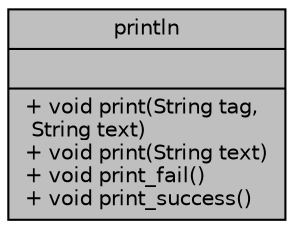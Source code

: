 digraph "println"
{
 // LATEX_PDF_SIZE
  edge [fontname="Helvetica",fontsize="10",labelfontname="Helvetica",labelfontsize="10"];
  node [fontname="Helvetica",fontsize="10",shape=record];
  Node1 [label="{println\n||+ void print(String tag,\l String text)\l+ void print(String text)\l+ void print_fail()\l+ void print_success()\l}",height=0.2,width=0.4,color="black", fillcolor="grey75", style="filled", fontcolor="black",tooltip=" "];
}
